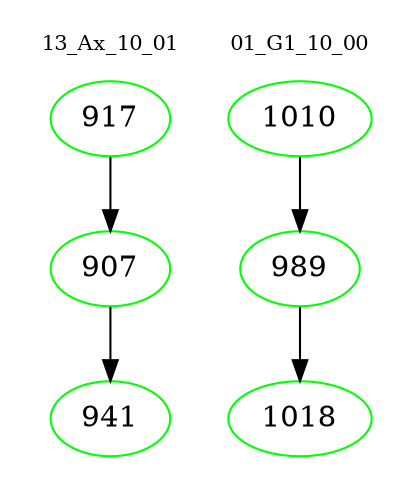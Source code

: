 digraph{
subgraph cluster_0 {
color = white
label = "13_Ax_10_01";
fontsize=10;
T0_917 [label="917", color="green"]
T0_917 -> T0_907 [color="black"]
T0_907 [label="907", color="green"]
T0_907 -> T0_941 [color="black"]
T0_941 [label="941", color="green"]
}
subgraph cluster_1 {
color = white
label = "01_G1_10_00";
fontsize=10;
T1_1010 [label="1010", color="green"]
T1_1010 -> T1_989 [color="black"]
T1_989 [label="989", color="green"]
T1_989 -> T1_1018 [color="black"]
T1_1018 [label="1018", color="green"]
}
}
